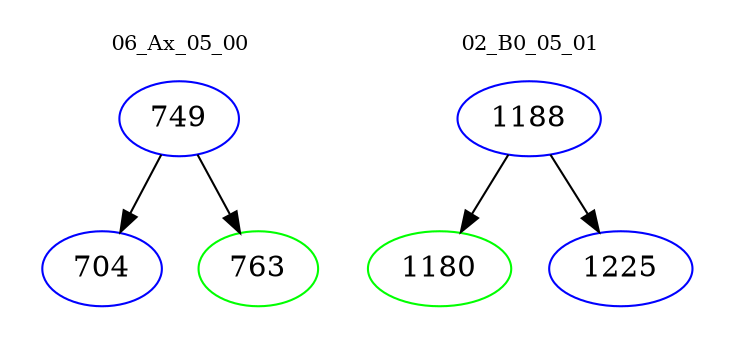 digraph{
subgraph cluster_0 {
color = white
label = "06_Ax_05_00";
fontsize=10;
T0_749 [label="749", color="blue"]
T0_749 -> T0_704 [color="black"]
T0_704 [label="704", color="blue"]
T0_749 -> T0_763 [color="black"]
T0_763 [label="763", color="green"]
}
subgraph cluster_1 {
color = white
label = "02_B0_05_01";
fontsize=10;
T1_1188 [label="1188", color="blue"]
T1_1188 -> T1_1180 [color="black"]
T1_1180 [label="1180", color="green"]
T1_1188 -> T1_1225 [color="black"]
T1_1225 [label="1225", color="blue"]
}
}

